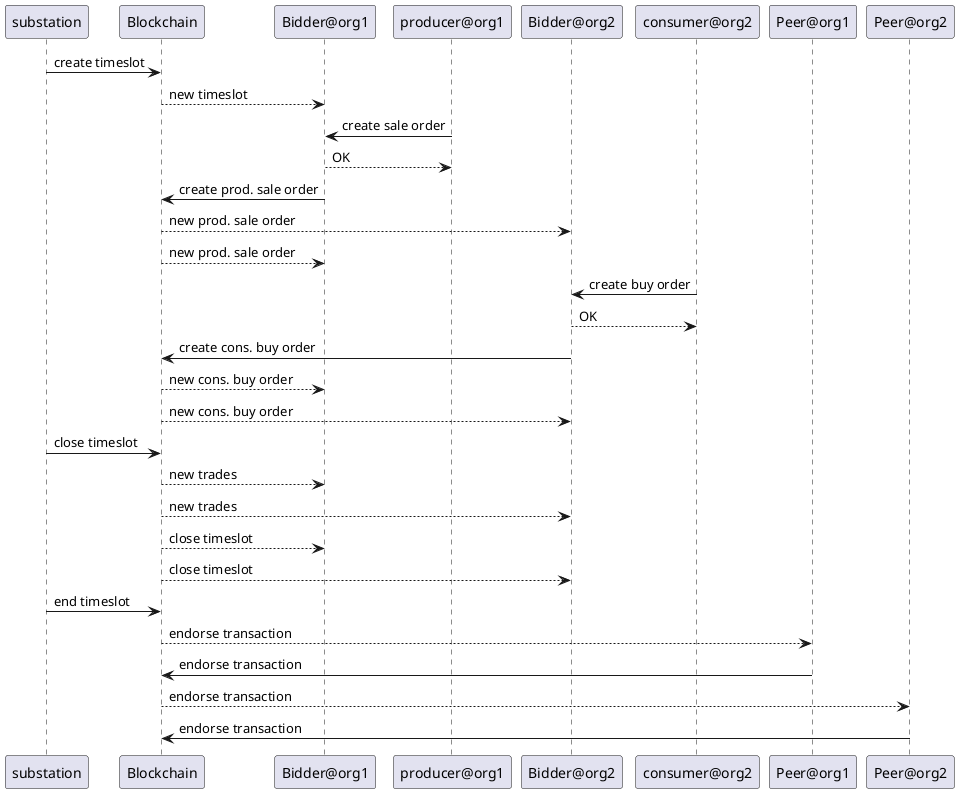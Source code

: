 @startuml Producer Consumer
substation -> Blockchain: create timeslot
Blockchain --> Bidder@org1: new timeslot
producer@org1 -> Bidder@org1: create sale order
Bidder@org1 --> producer@org1: OK
Bidder@org1 -> Blockchain: create prod. sale order
Blockchain --> Bidder@org2: new prod. sale order
Blockchain --> Bidder@org1: new prod. sale order
consumer@org2 -> Bidder@org2: create buy order
Bidder@org2 --> consumer@org2: OK
Bidder@org2 -> Blockchain: create cons. buy order
Blockchain --> Bidder@org1: new cons. buy order
Blockchain --> Bidder@org2: new cons. buy order
substation -> Blockchain: close timeslot
Blockchain --> Bidder@org1: new trades
Blockchain --> Bidder@org2: new trades
Blockchain --> Bidder@org1: close timeslot
Blockchain --> Bidder@org2: close timeslot
substation -> Blockchain: end timeslot
Blockchain --> Peer@org1: endorse transaction
Peer@org1 -> Blockchain: endorse transaction
Blockchain --> Peer@org2: endorse transaction
Peer@org2 -> Blockchain: endorse transaction
@enduml

